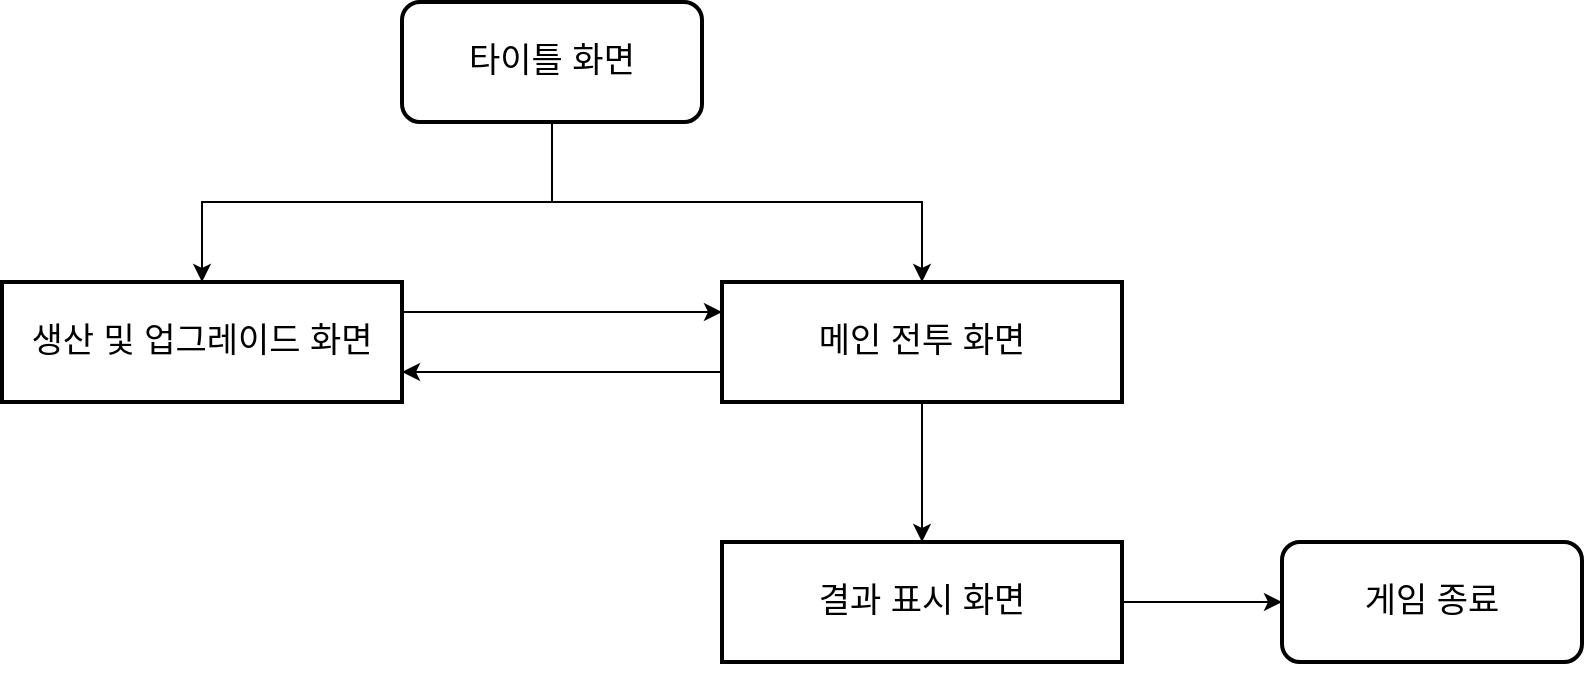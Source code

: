 <mxfile version="24.8.3">
  <diagram name="페이지-1" id="xXJwm1Dfrkg78KuLhz8X">
    <mxGraphModel dx="1619" dy="764" grid="1" gridSize="10" guides="1" tooltips="1" connect="1" arrows="1" fold="1" page="1" pageScale="1" pageWidth="827" pageHeight="1169" math="0" shadow="0">
      <root>
        <mxCell id="0" />
        <mxCell id="1" parent="0" />
        <mxCell id="8Cbe-4Ls-i42AWIjepYP-20" style="edgeStyle=orthogonalEdgeStyle;rounded=0;orthogonalLoop=1;jettySize=auto;html=1;exitX=0.5;exitY=1;exitDx=0;exitDy=0;entryX=0.5;entryY=0;entryDx=0;entryDy=0;" edge="1" parent="1" source="8Cbe-4Ls-i42AWIjepYP-1" target="8Cbe-4Ls-i42AWIjepYP-3">
          <mxGeometry relative="1" as="geometry" />
        </mxCell>
        <mxCell id="8Cbe-4Ls-i42AWIjepYP-21" style="edgeStyle=orthogonalEdgeStyle;rounded=0;orthogonalLoop=1;jettySize=auto;html=1;exitX=0.5;exitY=1;exitDx=0;exitDy=0;entryX=0.5;entryY=0;entryDx=0;entryDy=0;" edge="1" parent="1" source="8Cbe-4Ls-i42AWIjepYP-1" target="8Cbe-4Ls-i42AWIjepYP-2">
          <mxGeometry relative="1" as="geometry" />
        </mxCell>
        <mxCell id="8Cbe-4Ls-i42AWIjepYP-1" value="&lt;font style=&quot;font-size: 17px;&quot;&gt;타이틀 화면&lt;/font&gt;" style="rounded=1;whiteSpace=wrap;html=1;strokeWidth=2;" vertex="1" parent="1">
          <mxGeometry x="-560" y="90" width="150" height="60" as="geometry" />
        </mxCell>
        <mxCell id="8Cbe-4Ls-i42AWIjepYP-23" style="edgeStyle=orthogonalEdgeStyle;rounded=0;orthogonalLoop=1;jettySize=auto;html=1;exitX=1;exitY=0.25;exitDx=0;exitDy=0;entryX=0;entryY=0.25;entryDx=0;entryDy=0;" edge="1" parent="1" source="8Cbe-4Ls-i42AWIjepYP-2" target="8Cbe-4Ls-i42AWIjepYP-3">
          <mxGeometry relative="1" as="geometry" />
        </mxCell>
        <mxCell id="8Cbe-4Ls-i42AWIjepYP-2" value="&lt;font style=&quot;font-size: 17px;&quot;&gt;생산 및 업그레이드 화면&lt;/font&gt;" style="rounded=0;whiteSpace=wrap;html=1;strokeWidth=2;" vertex="1" parent="1">
          <mxGeometry x="-760" y="230" width="200" height="60" as="geometry" />
        </mxCell>
        <mxCell id="8Cbe-4Ls-i42AWIjepYP-22" style="edgeStyle=orthogonalEdgeStyle;rounded=0;orthogonalLoop=1;jettySize=auto;html=1;exitX=0.5;exitY=1;exitDx=0;exitDy=0;entryX=0.5;entryY=0;entryDx=0;entryDy=0;" edge="1" parent="1" source="8Cbe-4Ls-i42AWIjepYP-3" target="8Cbe-4Ls-i42AWIjepYP-4">
          <mxGeometry relative="1" as="geometry" />
        </mxCell>
        <mxCell id="8Cbe-4Ls-i42AWIjepYP-24" style="edgeStyle=orthogonalEdgeStyle;rounded=0;orthogonalLoop=1;jettySize=auto;html=1;exitX=0;exitY=0.75;exitDx=0;exitDy=0;entryX=1;entryY=0.75;entryDx=0;entryDy=0;" edge="1" parent="1" source="8Cbe-4Ls-i42AWIjepYP-3" target="8Cbe-4Ls-i42AWIjepYP-2">
          <mxGeometry relative="1" as="geometry">
            <mxPoint x="-550" y="275" as="targetPoint" />
          </mxGeometry>
        </mxCell>
        <mxCell id="8Cbe-4Ls-i42AWIjepYP-3" value="&lt;font style=&quot;font-size: 17px;&quot;&gt;메인 전투 화면&lt;/font&gt;" style="rounded=0;whiteSpace=wrap;html=1;strokeWidth=2;" vertex="1" parent="1">
          <mxGeometry x="-400" y="230" width="200" height="60" as="geometry" />
        </mxCell>
        <mxCell id="8Cbe-4Ls-i42AWIjepYP-25" style="edgeStyle=orthogonalEdgeStyle;rounded=0;orthogonalLoop=1;jettySize=auto;html=1;exitX=1;exitY=0.5;exitDx=0;exitDy=0;entryX=0;entryY=0.5;entryDx=0;entryDy=0;" edge="1" parent="1" source="8Cbe-4Ls-i42AWIjepYP-4" target="8Cbe-4Ls-i42AWIjepYP-6">
          <mxGeometry relative="1" as="geometry" />
        </mxCell>
        <mxCell id="8Cbe-4Ls-i42AWIjepYP-4" value="&lt;font style=&quot;font-size: 17px;&quot;&gt;결과 표시 화면&lt;/font&gt;" style="rounded=0;whiteSpace=wrap;html=1;strokeWidth=2;" vertex="1" parent="1">
          <mxGeometry x="-400" y="360" width="200" height="60" as="geometry" />
        </mxCell>
        <mxCell id="8Cbe-4Ls-i42AWIjepYP-6" value="&lt;font style=&quot;font-size: 17px;&quot;&gt;게임 종료&lt;/font&gt;" style="rounded=1;whiteSpace=wrap;html=1;strokeWidth=2;" vertex="1" parent="1">
          <mxGeometry x="-120" y="360" width="150" height="60" as="geometry" />
        </mxCell>
        <mxCell id="8Cbe-4Ls-i42AWIjepYP-12" style="edgeStyle=orthogonalEdgeStyle;rounded=0;orthogonalLoop=1;jettySize=auto;html=1;exitX=0.5;exitY=1;exitDx=0;exitDy=0;" edge="1" parent="1" source="8Cbe-4Ls-i42AWIjepYP-4" target="8Cbe-4Ls-i42AWIjepYP-4">
          <mxGeometry relative="1" as="geometry" />
        </mxCell>
      </root>
    </mxGraphModel>
  </diagram>
</mxfile>

